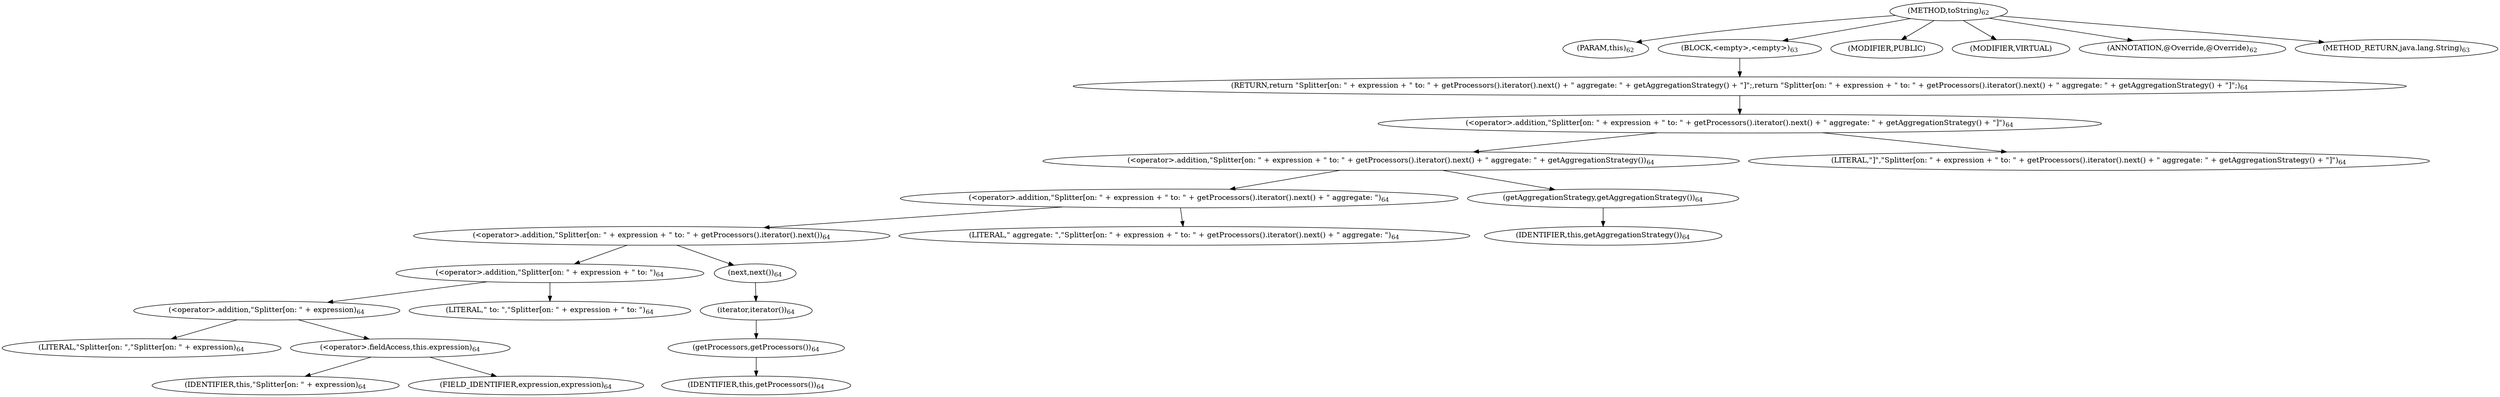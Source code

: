 digraph "toString" {  
"72" [label = <(METHOD,toString)<SUB>62</SUB>> ]
"11" [label = <(PARAM,this)<SUB>62</SUB>> ]
"73" [label = <(BLOCK,&lt;empty&gt;,&lt;empty&gt;)<SUB>63</SUB>> ]
"74" [label = <(RETURN,return &quot;Splitter[on: &quot; + expression + &quot; to: &quot; + getProcessors().iterator().next() + &quot; aggregate: &quot; + getAggregationStrategy() + &quot;]&quot;;,return &quot;Splitter[on: &quot; + expression + &quot; to: &quot; + getProcessors().iterator().next() + &quot; aggregate: &quot; + getAggregationStrategy() + &quot;]&quot;;)<SUB>64</SUB>> ]
"75" [label = <(&lt;operator&gt;.addition,&quot;Splitter[on: &quot; + expression + &quot; to: &quot; + getProcessors().iterator().next() + &quot; aggregate: &quot; + getAggregationStrategy() + &quot;]&quot;)<SUB>64</SUB>> ]
"76" [label = <(&lt;operator&gt;.addition,&quot;Splitter[on: &quot; + expression + &quot; to: &quot; + getProcessors().iterator().next() + &quot; aggregate: &quot; + getAggregationStrategy())<SUB>64</SUB>> ]
"77" [label = <(&lt;operator&gt;.addition,&quot;Splitter[on: &quot; + expression + &quot; to: &quot; + getProcessors().iterator().next() + &quot; aggregate: &quot;)<SUB>64</SUB>> ]
"78" [label = <(&lt;operator&gt;.addition,&quot;Splitter[on: &quot; + expression + &quot; to: &quot; + getProcessors().iterator().next())<SUB>64</SUB>> ]
"79" [label = <(&lt;operator&gt;.addition,&quot;Splitter[on: &quot; + expression + &quot; to: &quot;)<SUB>64</SUB>> ]
"80" [label = <(&lt;operator&gt;.addition,&quot;Splitter[on: &quot; + expression)<SUB>64</SUB>> ]
"81" [label = <(LITERAL,&quot;Splitter[on: &quot;,&quot;Splitter[on: &quot; + expression)<SUB>64</SUB>> ]
"82" [label = <(&lt;operator&gt;.fieldAccess,this.expression)<SUB>64</SUB>> ]
"83" [label = <(IDENTIFIER,this,&quot;Splitter[on: &quot; + expression)<SUB>64</SUB>> ]
"84" [label = <(FIELD_IDENTIFIER,expression,expression)<SUB>64</SUB>> ]
"85" [label = <(LITERAL,&quot; to: &quot;,&quot;Splitter[on: &quot; + expression + &quot; to: &quot;)<SUB>64</SUB>> ]
"86" [label = <(next,next())<SUB>64</SUB>> ]
"87" [label = <(iterator,iterator())<SUB>64</SUB>> ]
"88" [label = <(getProcessors,getProcessors())<SUB>64</SUB>> ]
"10" [label = <(IDENTIFIER,this,getProcessors())<SUB>64</SUB>> ]
"89" [label = <(LITERAL,&quot; aggregate: &quot;,&quot;Splitter[on: &quot; + expression + &quot; to: &quot; + getProcessors().iterator().next() + &quot; aggregate: &quot;)<SUB>64</SUB>> ]
"90" [label = <(getAggregationStrategy,getAggregationStrategy())<SUB>64</SUB>> ]
"12" [label = <(IDENTIFIER,this,getAggregationStrategy())<SUB>64</SUB>> ]
"91" [label = <(LITERAL,&quot;]&quot;,&quot;Splitter[on: &quot; + expression + &quot; to: &quot; + getProcessors().iterator().next() + &quot; aggregate: &quot; + getAggregationStrategy() + &quot;]&quot;)<SUB>64</SUB>> ]
"92" [label = <(MODIFIER,PUBLIC)> ]
"93" [label = <(MODIFIER,VIRTUAL)> ]
"94" [label = <(ANNOTATION,@Override,@Override)<SUB>62</SUB>> ]
"95" [label = <(METHOD_RETURN,java.lang.String)<SUB>63</SUB>> ]
  "72" -> "11" 
  "72" -> "73" 
  "72" -> "92" 
  "72" -> "93" 
  "72" -> "94" 
  "72" -> "95" 
  "73" -> "74" 
  "74" -> "75" 
  "75" -> "76" 
  "75" -> "91" 
  "76" -> "77" 
  "76" -> "90" 
  "77" -> "78" 
  "77" -> "89" 
  "78" -> "79" 
  "78" -> "86" 
  "79" -> "80" 
  "79" -> "85" 
  "80" -> "81" 
  "80" -> "82" 
  "82" -> "83" 
  "82" -> "84" 
  "86" -> "87" 
  "87" -> "88" 
  "88" -> "10" 
  "90" -> "12" 
}
